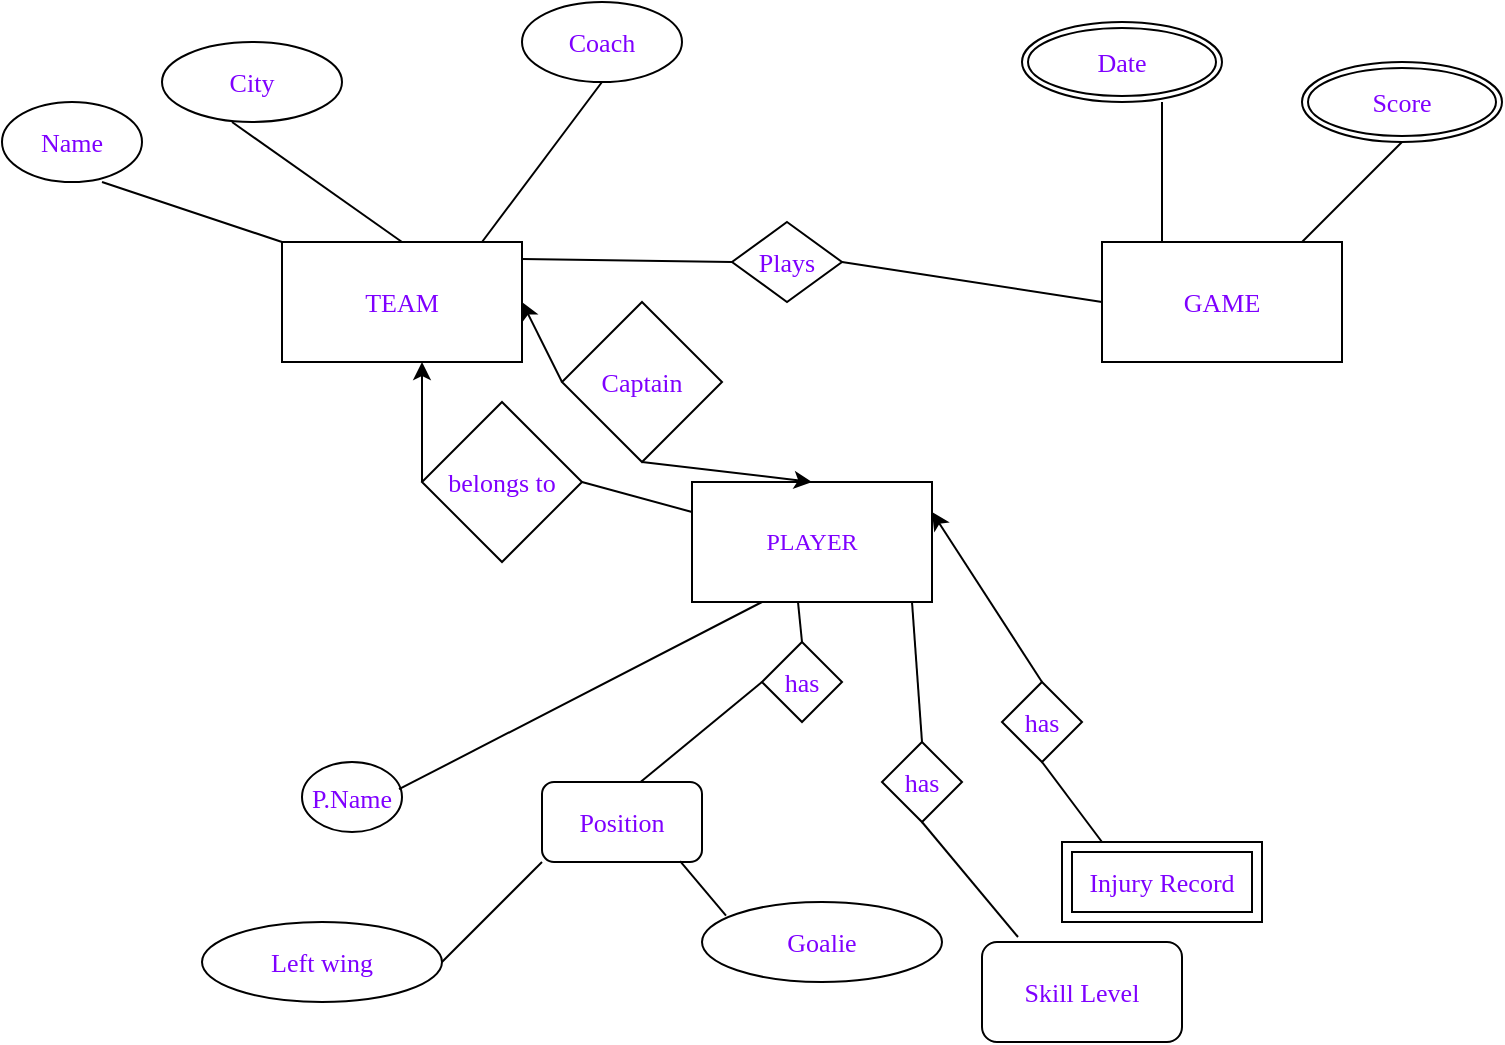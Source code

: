 <mxfile version="20.0.1" type="github">
  <diagram id="R2lEEEUBdFMjLlhIrx00" name="Page-1">
    <mxGraphModel dx="946" dy="556" grid="1" gridSize="10" guides="1" tooltips="1" connect="1" arrows="1" fold="1" page="1" pageScale="1" pageWidth="850" pageHeight="1100" math="0" shadow="0" extFonts="Permanent Marker^https://fonts.googleapis.com/css?family=Permanent+Marker">
      <root>
        <mxCell id="0" />
        <mxCell id="1" parent="0" />
        <mxCell id="mRzLRAdTsN5l09lI_s6J-1" value="&lt;font color=&quot;#7f00ff&quot; style=&quot;font-size: 13px;&quot; face=&quot;Comic Sans MS&quot;&gt;TEAM&lt;/font&gt;" style="rounded=0;whiteSpace=wrap;html=1;" vertex="1" parent="1">
          <mxGeometry x="160" y="160" width="120" height="60" as="geometry" />
        </mxCell>
        <mxCell id="mRzLRAdTsN5l09lI_s6J-2" value="&lt;font color=&quot;#7f00ff&quot; face=&quot;Comic Sans MS&quot;&gt;PLAYER&lt;/font&gt;" style="rounded=0;whiteSpace=wrap;html=1;" vertex="1" parent="1">
          <mxGeometry x="365" y="280" width="120" height="60" as="geometry" />
        </mxCell>
        <mxCell id="mRzLRAdTsN5l09lI_s6J-3" value="GAME" style="rounded=0;whiteSpace=wrap;html=1;fontFamily=Comic Sans MS;fontSize=13;fontColor=#7F00FF;" vertex="1" parent="1">
          <mxGeometry x="570" y="160" width="120" height="60" as="geometry" />
        </mxCell>
        <mxCell id="mRzLRAdTsN5l09lI_s6J-4" value="P.Name" style="ellipse;whiteSpace=wrap;html=1;fontFamily=Comic Sans MS;fontSize=13;fontColor=#7F00FF;direction=south;" vertex="1" parent="1">
          <mxGeometry x="170" y="420" width="50" height="35" as="geometry" />
        </mxCell>
        <mxCell id="mRzLRAdTsN5l09lI_s6J-5" value="" style="endArrow=none;html=1;rounded=0;fontFamily=Comic Sans MS;fontSize=13;fontColor=#7F00FF;entryX=0.389;entryY=0.03;entryDx=0;entryDy=0;entryPerimeter=0;" edge="1" parent="1" target="mRzLRAdTsN5l09lI_s6J-4">
          <mxGeometry width="50" height="50" relative="1" as="geometry">
            <mxPoint x="400" y="340" as="sourcePoint" />
            <mxPoint x="450" y="260" as="targetPoint" />
          </mxGeometry>
        </mxCell>
        <mxCell id="mRzLRAdTsN5l09lI_s6J-6" value="has" style="rhombus;whiteSpace=wrap;html=1;fontFamily=Comic Sans MS;fontSize=13;fontColor=#7F00FF;" vertex="1" parent="1">
          <mxGeometry x="400" y="360" width="40" height="40" as="geometry" />
        </mxCell>
        <mxCell id="mRzLRAdTsN5l09lI_s6J-7" value="" style="endArrow=none;html=1;rounded=0;fontFamily=Comic Sans MS;fontSize=13;fontColor=#7F00FF;exitX=0.442;exitY=1.008;exitDx=0;exitDy=0;exitPerimeter=0;entryX=0.5;entryY=0;entryDx=0;entryDy=0;" edge="1" parent="1" source="mRzLRAdTsN5l09lI_s6J-2" target="mRzLRAdTsN5l09lI_s6J-6">
          <mxGeometry width="50" height="50" relative="1" as="geometry">
            <mxPoint x="400" y="310" as="sourcePoint" />
            <mxPoint x="450" y="260" as="targetPoint" />
          </mxGeometry>
        </mxCell>
        <mxCell id="mRzLRAdTsN5l09lI_s6J-9" value="" style="endArrow=none;html=1;rounded=0;fontFamily=Comic Sans MS;fontSize=13;fontColor=#7F00FF;" edge="1" parent="1">
          <mxGeometry width="50" height="50" relative="1" as="geometry">
            <mxPoint x="336.372" y="432.4" as="sourcePoint" />
            <mxPoint x="400" y="380" as="targetPoint" />
          </mxGeometry>
        </mxCell>
        <mxCell id="mRzLRAdTsN5l09lI_s6J-10" value="Position" style="rounded=1;whiteSpace=wrap;html=1;fontFamily=Comic Sans MS;fontSize=13;fontColor=#7F00FF;" vertex="1" parent="1">
          <mxGeometry x="290" y="430" width="80" height="40" as="geometry" />
        </mxCell>
        <mxCell id="mRzLRAdTsN5l09lI_s6J-11" value="Left wing" style="ellipse;whiteSpace=wrap;html=1;fontFamily=Comic Sans MS;fontSize=13;fontColor=#7F00FF;" vertex="1" parent="1">
          <mxGeometry x="120" y="500" width="120" height="40" as="geometry" />
        </mxCell>
        <mxCell id="mRzLRAdTsN5l09lI_s6J-12" value="Goalie" style="ellipse;whiteSpace=wrap;html=1;fontFamily=Comic Sans MS;fontSize=13;fontColor=#7F00FF;" vertex="1" parent="1">
          <mxGeometry x="370" y="490" width="120" height="40" as="geometry" />
        </mxCell>
        <mxCell id="mRzLRAdTsN5l09lI_s6J-13" value="" style="endArrow=none;html=1;rounded=0;fontFamily=Comic Sans MS;fontSize=13;fontColor=#7F00FF;" edge="1" parent="1">
          <mxGeometry width="50" height="50" relative="1" as="geometry">
            <mxPoint x="240" y="520" as="sourcePoint" />
            <mxPoint x="290" y="470" as="targetPoint" />
          </mxGeometry>
        </mxCell>
        <mxCell id="mRzLRAdTsN5l09lI_s6J-14" value="" style="endArrow=none;html=1;rounded=0;fontFamily=Comic Sans MS;fontSize=13;fontColor=#7F00FF;exitX=0.1;exitY=0.169;exitDx=0;exitDy=0;exitPerimeter=0;entryX=0.863;entryY=0.988;entryDx=0;entryDy=0;entryPerimeter=0;" edge="1" parent="1" source="mRzLRAdTsN5l09lI_s6J-12" target="mRzLRAdTsN5l09lI_s6J-10">
          <mxGeometry width="50" height="50" relative="1" as="geometry">
            <mxPoint x="330" y="500" as="sourcePoint" />
            <mxPoint x="380" y="450" as="targetPoint" />
          </mxGeometry>
        </mxCell>
        <mxCell id="mRzLRAdTsN5l09lI_s6J-15" value="has" style="rhombus;whiteSpace=wrap;html=1;fontFamily=Comic Sans MS;fontSize=13;fontColor=#7F00FF;" vertex="1" parent="1">
          <mxGeometry x="520" y="380" width="40" height="40" as="geometry" />
        </mxCell>
        <mxCell id="mRzLRAdTsN5l09lI_s6J-19" value="Injury Record" style="shape=ext;margin=3;double=1;whiteSpace=wrap;html=1;align=center;fontFamily=Comic Sans MS;fontSize=13;fontColor=#7F00FF;" vertex="1" parent="1">
          <mxGeometry x="550" y="460" width="100" height="40" as="geometry" />
        </mxCell>
        <mxCell id="mRzLRAdTsN5l09lI_s6J-20" value="" style="endArrow=classic;html=1;rounded=0;fontFamily=Comic Sans MS;fontSize=13;fontColor=#7F00FF;entryX=1;entryY=0.25;entryDx=0;entryDy=0;exitX=0.5;exitY=0;exitDx=0;exitDy=0;" edge="1" parent="1" source="mRzLRAdTsN5l09lI_s6J-15" target="mRzLRAdTsN5l09lI_s6J-2">
          <mxGeometry width="50" height="50" relative="1" as="geometry">
            <mxPoint x="500" y="370" as="sourcePoint" />
            <mxPoint x="450" y="260" as="targetPoint" />
          </mxGeometry>
        </mxCell>
        <mxCell id="mRzLRAdTsN5l09lI_s6J-22" value="" style="endArrow=none;html=1;rounded=0;fontFamily=Comic Sans MS;fontSize=13;fontColor=#7F00FF;entryX=0.5;entryY=1;entryDx=0;entryDy=0;" edge="1" parent="1" target="mRzLRAdTsN5l09lI_s6J-15">
          <mxGeometry width="50" height="50" relative="1" as="geometry">
            <mxPoint x="570" y="460" as="sourcePoint" />
            <mxPoint x="620" y="410" as="targetPoint" />
          </mxGeometry>
        </mxCell>
        <mxCell id="mRzLRAdTsN5l09lI_s6J-23" value="has" style="rhombus;whiteSpace=wrap;html=1;fontFamily=Comic Sans MS;fontSize=13;fontColor=#7F00FF;" vertex="1" parent="1">
          <mxGeometry x="460" y="410" width="40" height="40" as="geometry" />
        </mxCell>
        <mxCell id="mRzLRAdTsN5l09lI_s6J-24" value="" style="endArrow=none;html=1;rounded=0;fontFamily=Comic Sans MS;fontSize=13;fontColor=#7F00FF;exitX=0.5;exitY=0;exitDx=0;exitDy=0;" edge="1" parent="1" source="mRzLRAdTsN5l09lI_s6J-23">
          <mxGeometry width="50" height="50" relative="1" as="geometry">
            <mxPoint x="425" y="390" as="sourcePoint" />
            <mxPoint x="475" y="340" as="targetPoint" />
          </mxGeometry>
        </mxCell>
        <mxCell id="mRzLRAdTsN5l09lI_s6J-25" value="Skill Level" style="rounded=1;whiteSpace=wrap;html=1;fontFamily=Comic Sans MS;fontSize=13;fontColor=#7F00FF;" vertex="1" parent="1">
          <mxGeometry x="510" y="510" width="100" height="50" as="geometry" />
        </mxCell>
        <mxCell id="mRzLRAdTsN5l09lI_s6J-26" value="" style="endArrow=none;html=1;rounded=0;fontFamily=Comic Sans MS;fontSize=13;fontColor=#7F00FF;exitX=0.18;exitY=-0.05;exitDx=0;exitDy=0;exitPerimeter=0;" edge="1" parent="1" source="mRzLRAdTsN5l09lI_s6J-25">
          <mxGeometry width="50" height="50" relative="1" as="geometry">
            <mxPoint x="520" y="500" as="sourcePoint" />
            <mxPoint x="480" y="450" as="targetPoint" />
          </mxGeometry>
        </mxCell>
        <mxCell id="mRzLRAdTsN5l09lI_s6J-27" value="Name" style="ellipse;whiteSpace=wrap;html=1;fontFamily=Comic Sans MS;fontSize=13;fontColor=#7F00FF;" vertex="1" parent="1">
          <mxGeometry x="20" y="90" width="70" height="40" as="geometry" />
        </mxCell>
        <mxCell id="mRzLRAdTsN5l09lI_s6J-28" value="City" style="ellipse;whiteSpace=wrap;html=1;fontFamily=Comic Sans MS;fontSize=13;fontColor=#7F00FF;" vertex="1" parent="1">
          <mxGeometry x="100" y="60" width="90" height="40" as="geometry" />
        </mxCell>
        <mxCell id="mRzLRAdTsN5l09lI_s6J-30" value="Coach" style="ellipse;whiteSpace=wrap;html=1;fontFamily=Comic Sans MS;fontSize=13;fontColor=#7F00FF;" vertex="1" parent="1">
          <mxGeometry x="280" y="40" width="80" height="40" as="geometry" />
        </mxCell>
        <mxCell id="mRzLRAdTsN5l09lI_s6J-31" value="" style="endArrow=none;html=1;rounded=0;fontFamily=Comic Sans MS;fontSize=13;fontColor=#7F00FF;exitX=0;exitY=0;exitDx=0;exitDy=0;" edge="1" parent="1" source="mRzLRAdTsN5l09lI_s6J-1">
          <mxGeometry width="50" height="50" relative="1" as="geometry">
            <mxPoint x="20" y="180" as="sourcePoint" />
            <mxPoint x="70" y="130" as="targetPoint" />
          </mxGeometry>
        </mxCell>
        <mxCell id="mRzLRAdTsN5l09lI_s6J-32" value="" style="endArrow=none;html=1;rounded=0;fontFamily=Comic Sans MS;fontSize=13;fontColor=#7F00FF;exitX=0.5;exitY=0;exitDx=0;exitDy=0;" edge="1" parent="1" source="mRzLRAdTsN5l09lI_s6J-1">
          <mxGeometry width="50" height="50" relative="1" as="geometry">
            <mxPoint x="225" y="130" as="sourcePoint" />
            <mxPoint x="135" y="100" as="targetPoint" />
          </mxGeometry>
        </mxCell>
        <mxCell id="mRzLRAdTsN5l09lI_s6J-34" value="" style="endArrow=none;html=1;rounded=0;fontFamily=Comic Sans MS;fontSize=13;fontColor=#7F00FF;entryX=0.5;entryY=1;entryDx=0;entryDy=0;" edge="1" parent="1" target="mRzLRAdTsN5l09lI_s6J-30">
          <mxGeometry width="50" height="50" relative="1" as="geometry">
            <mxPoint x="260" y="160" as="sourcePoint" />
            <mxPoint x="260" y="95" as="targetPoint" />
          </mxGeometry>
        </mxCell>
        <mxCell id="mRzLRAdTsN5l09lI_s6J-35" value="belongs to" style="rhombus;whiteSpace=wrap;html=1;fontFamily=Comic Sans MS;fontSize=13;fontColor=#7F00FF;" vertex="1" parent="1">
          <mxGeometry x="230" y="240" width="80" height="80" as="geometry" />
        </mxCell>
        <mxCell id="mRzLRAdTsN5l09lI_s6J-36" value="" style="endArrow=none;html=1;rounded=0;fontFamily=Comic Sans MS;fontSize=13;fontColor=#7F00FF;entryX=1;entryY=0.5;entryDx=0;entryDy=0;exitX=0;exitY=0.25;exitDx=0;exitDy=0;" edge="1" parent="1" source="mRzLRAdTsN5l09lI_s6J-2" target="mRzLRAdTsN5l09lI_s6J-35">
          <mxGeometry width="50" height="50" relative="1" as="geometry">
            <mxPoint x="400" y="310" as="sourcePoint" />
            <mxPoint x="450" y="260" as="targetPoint" />
          </mxGeometry>
        </mxCell>
        <mxCell id="mRzLRAdTsN5l09lI_s6J-37" value="" style="endArrow=classic;html=1;rounded=0;fontFamily=Comic Sans MS;fontSize=13;fontColor=#7F00FF;exitX=0;exitY=0.5;exitDx=0;exitDy=0;" edge="1" parent="1" source="mRzLRAdTsN5l09lI_s6J-35">
          <mxGeometry width="50" height="50" relative="1" as="geometry">
            <mxPoint x="180" y="270" as="sourcePoint" />
            <mxPoint x="230" y="220" as="targetPoint" />
          </mxGeometry>
        </mxCell>
        <mxCell id="mRzLRAdTsN5l09lI_s6J-38" value="Captain" style="rhombus;whiteSpace=wrap;html=1;fontFamily=Comic Sans MS;fontSize=13;fontColor=#7F00FF;" vertex="1" parent="1">
          <mxGeometry x="300" y="190" width="80" height="80" as="geometry" />
        </mxCell>
        <mxCell id="mRzLRAdTsN5l09lI_s6J-39" value="" style="endArrow=classic;html=1;rounded=0;fontFamily=Comic Sans MS;fontSize=13;fontColor=#7F00FF;entryX=1;entryY=0.5;entryDx=0;entryDy=0;exitX=0;exitY=0.5;exitDx=0;exitDy=0;" edge="1" parent="1" source="mRzLRAdTsN5l09lI_s6J-38" target="mRzLRAdTsN5l09lI_s6J-1">
          <mxGeometry width="50" height="50" relative="1" as="geometry">
            <mxPoint x="295" y="250" as="sourcePoint" />
            <mxPoint x="345" y="200" as="targetPoint" />
          </mxGeometry>
        </mxCell>
        <mxCell id="mRzLRAdTsN5l09lI_s6J-40" value="" style="endArrow=classic;html=1;rounded=0;fontFamily=Comic Sans MS;fontSize=13;fontColor=#7F00FF;exitX=0.5;exitY=1;exitDx=0;exitDy=0;entryX=0.5;entryY=0;entryDx=0;entryDy=0;" edge="1" parent="1" source="mRzLRAdTsN5l09lI_s6J-38" target="mRzLRAdTsN5l09lI_s6J-2">
          <mxGeometry width="50" height="50" relative="1" as="geometry">
            <mxPoint x="400" y="310" as="sourcePoint" />
            <mxPoint x="450" y="260" as="targetPoint" />
          </mxGeometry>
        </mxCell>
        <mxCell id="mRzLRAdTsN5l09lI_s6J-42" value="Plays" style="rhombus;whiteSpace=wrap;html=1;fontFamily=Comic Sans MS;fontSize=13;fontColor=#7F00FF;" vertex="1" parent="1">
          <mxGeometry x="385" y="150" width="55" height="40" as="geometry" />
        </mxCell>
        <mxCell id="mRzLRAdTsN5l09lI_s6J-43" value="" style="endArrow=none;html=1;rounded=0;fontFamily=Comic Sans MS;fontSize=13;fontColor=#7F00FF;exitX=1;exitY=0.5;exitDx=0;exitDy=0;entryX=0;entryY=0.5;entryDx=0;entryDy=0;" edge="1" parent="1" source="mRzLRAdTsN5l09lI_s6J-42" target="mRzLRAdTsN5l09lI_s6J-3">
          <mxGeometry width="50" height="50" relative="1" as="geometry">
            <mxPoint x="520" y="215" as="sourcePoint" />
            <mxPoint x="570" y="165" as="targetPoint" />
          </mxGeometry>
        </mxCell>
        <mxCell id="mRzLRAdTsN5l09lI_s6J-44" value="" style="endArrow=none;html=1;rounded=0;fontFamily=Comic Sans MS;fontSize=13;fontColor=#7F00FF;exitX=1;exitY=0.142;exitDx=0;exitDy=0;exitPerimeter=0;entryX=0;entryY=0.5;entryDx=0;entryDy=0;" edge="1" parent="1" source="mRzLRAdTsN5l09lI_s6J-1" target="mRzLRAdTsN5l09lI_s6J-42">
          <mxGeometry width="50" height="50" relative="1" as="geometry">
            <mxPoint x="335" y="215" as="sourcePoint" />
            <mxPoint x="385" y="165" as="targetPoint" />
          </mxGeometry>
        </mxCell>
        <mxCell id="mRzLRAdTsN5l09lI_s6J-45" value="Date" style="ellipse;shape=doubleEllipse;margin=3;whiteSpace=wrap;html=1;align=center;fontFamily=Comic Sans MS;fontSize=13;fontColor=#7F00FF;" vertex="1" parent="1">
          <mxGeometry x="530" y="50" width="100" height="40" as="geometry" />
        </mxCell>
        <mxCell id="mRzLRAdTsN5l09lI_s6J-46" value="Score" style="ellipse;shape=doubleEllipse;margin=3;whiteSpace=wrap;html=1;align=center;fontFamily=Comic Sans MS;fontSize=13;fontColor=#7F00FF;" vertex="1" parent="1">
          <mxGeometry x="670" y="70" width="100" height="40" as="geometry" />
        </mxCell>
        <mxCell id="mRzLRAdTsN5l09lI_s6J-47" value="" style="endArrow=none;html=1;rounded=0;fontFamily=Comic Sans MS;fontSize=13;fontColor=#7F00FF;" edge="1" parent="1">
          <mxGeometry width="50" height="50" relative="1" as="geometry">
            <mxPoint x="670" y="160" as="sourcePoint" />
            <mxPoint x="720" y="110" as="targetPoint" />
          </mxGeometry>
        </mxCell>
        <mxCell id="mRzLRAdTsN5l09lI_s6J-48" value="" style="endArrow=none;html=1;rounded=0;fontFamily=Comic Sans MS;fontSize=13;fontColor=#7F00FF;exitX=0.25;exitY=0;exitDx=0;exitDy=0;" edge="1" parent="1" source="mRzLRAdTsN5l09lI_s6J-3">
          <mxGeometry width="50" height="50" relative="1" as="geometry">
            <mxPoint x="600" y="150" as="sourcePoint" />
            <mxPoint x="600" y="90" as="targetPoint" />
          </mxGeometry>
        </mxCell>
      </root>
    </mxGraphModel>
  </diagram>
</mxfile>
